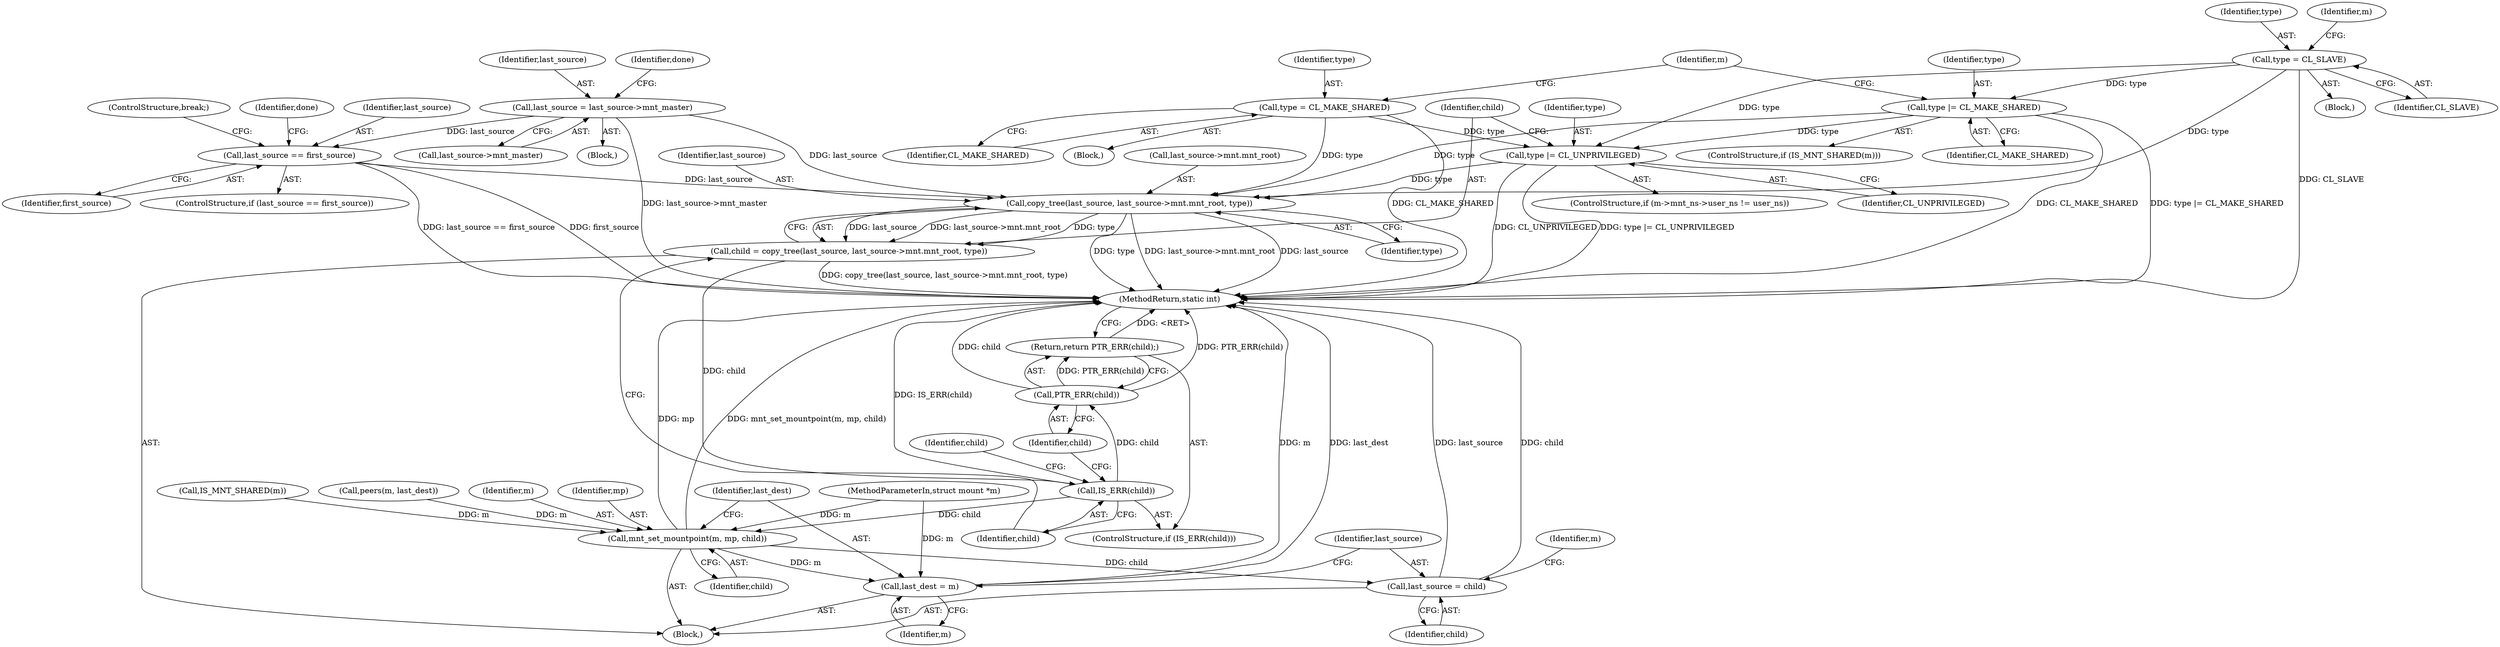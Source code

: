 digraph "0_linux_5ec0811d30378ae104f250bfc9b3640242d81e3f_0@API" {
"1000217" [label="(Call,copy_tree(last_source, last_source->mnt.mnt_root, type))"];
"1000188" [label="(Call,last_source = last_source->mnt_master)"];
"1000170" [label="(Call,last_source == first_source)"];
"1000132" [label="(Call,type = CL_MAKE_SHARED)"];
"1000212" [label="(Call,type |= CL_UNPRIVILEGED)"];
"1000195" [label="(Call,type = CL_SLAVE)"];
"1000201" [label="(Call,type |= CL_MAKE_SHARED)"];
"1000215" [label="(Call,child = copy_tree(last_source, last_source->mnt.mnt_root, type))"];
"1000226" [label="(Call,IS_ERR(child))"];
"1000229" [label="(Call,PTR_ERR(child))"];
"1000228" [label="(Return,return PTR_ERR(child);)"];
"1000238" [label="(Call,mnt_set_mountpoint(m, mp, child))"];
"1000242" [label="(Call,last_dest = m)"];
"1000245" [label="(Call,last_source = child)"];
"1000226" [label="(Call,IS_ERR(child))"];
"1000189" [label="(Identifier,last_source)"];
"1000247" [label="(Identifier,child)"];
"1000219" [label="(Call,last_source->mnt.mnt_root)"];
"1000244" [label="(Identifier,m)"];
"1000204" [label="(ControlStructure,if (m->mnt_ns->user_ns != user_ns))"];
"1000170" [label="(Call,last_source == first_source)"];
"1000106" [label="(Block,)"];
"1000199" [label="(Call,IS_MNT_SHARED(m))"];
"1000132" [label="(Call,type = CL_MAKE_SHARED)"];
"1000243" [label="(Identifier,last_dest)"];
"1000242" [label="(Call,last_dest = m)"];
"1000197" [label="(Identifier,CL_SLAVE)"];
"1000136" [label="(Block,)"];
"1000251" [label="(Identifier,m)"];
"1000194" [label="(Identifier,done)"];
"1000196" [label="(Identifier,type)"];
"1000225" [label="(ControlStructure,if (IS_ERR(child)))"];
"1000212" [label="(Call,type |= CL_UNPRIVILEGED)"];
"1000240" [label="(Identifier,mp)"];
"1000133" [label="(Identifier,type)"];
"1000213" [label="(Identifier,type)"];
"1000230" [label="(Identifier,child)"];
"1000173" [label="(ControlStructure,break;)"];
"1000190" [label="(Call,last_source->mnt_master)"];
"1000208" [label="(Identifier,m)"];
"1000131" [label="(Block,)"];
"1000241" [label="(Identifier,child)"];
"1000227" [label="(Identifier,child)"];
"1000216" [label="(Identifier,child)"];
"1000200" [label="(Identifier,m)"];
"1000128" [label="(Call,peers(m, last_dest))"];
"1000246" [label="(Identifier,last_source)"];
"1000238" [label="(Call,mnt_set_mountpoint(m, mp, child))"];
"1000224" [label="(Identifier,type)"];
"1000172" [label="(Identifier,first_source)"];
"1000175" [label="(Identifier,done)"];
"1000217" [label="(Call,copy_tree(last_source, last_source->mnt.mnt_root, type))"];
"1000198" [label="(ControlStructure,if (IS_MNT_SHARED(m)))"];
"1000195" [label="(Call,type = CL_SLAVE)"];
"1000239" [label="(Identifier,m)"];
"1000228" [label="(Return,return PTR_ERR(child);)"];
"1000273" [label="(MethodReturn,static int)"];
"1000218" [label="(Identifier,last_source)"];
"1000214" [label="(Identifier,CL_UNPRIVILEGED)"];
"1000201" [label="(Call,type |= CL_MAKE_SHARED)"];
"1000134" [label="(Identifier,CL_MAKE_SHARED)"];
"1000203" [label="(Identifier,CL_MAKE_SHARED)"];
"1000234" [label="(Identifier,child)"];
"1000245" [label="(Call,last_source = child)"];
"1000171" [label="(Identifier,last_source)"];
"1000169" [label="(ControlStructure,if (last_source == first_source))"];
"1000202" [label="(Identifier,type)"];
"1000162" [label="(Block,)"];
"1000215" [label="(Call,child = copy_tree(last_source, last_source->mnt.mnt_root, type))"];
"1000229" [label="(Call,PTR_ERR(child))"];
"1000105" [label="(MethodParameterIn,struct mount *m)"];
"1000188" [label="(Call,last_source = last_source->mnt_master)"];
"1000217" -> "1000215"  [label="AST: "];
"1000217" -> "1000224"  [label="CFG: "];
"1000218" -> "1000217"  [label="AST: "];
"1000219" -> "1000217"  [label="AST: "];
"1000224" -> "1000217"  [label="AST: "];
"1000215" -> "1000217"  [label="CFG: "];
"1000217" -> "1000273"  [label="DDG: last_source->mnt.mnt_root"];
"1000217" -> "1000273"  [label="DDG: last_source"];
"1000217" -> "1000273"  [label="DDG: type"];
"1000217" -> "1000215"  [label="DDG: last_source"];
"1000217" -> "1000215"  [label="DDG: last_source->mnt.mnt_root"];
"1000217" -> "1000215"  [label="DDG: type"];
"1000188" -> "1000217"  [label="DDG: last_source"];
"1000170" -> "1000217"  [label="DDG: last_source"];
"1000132" -> "1000217"  [label="DDG: type"];
"1000212" -> "1000217"  [label="DDG: type"];
"1000195" -> "1000217"  [label="DDG: type"];
"1000201" -> "1000217"  [label="DDG: type"];
"1000188" -> "1000162"  [label="AST: "];
"1000188" -> "1000190"  [label="CFG: "];
"1000189" -> "1000188"  [label="AST: "];
"1000190" -> "1000188"  [label="AST: "];
"1000194" -> "1000188"  [label="CFG: "];
"1000188" -> "1000273"  [label="DDG: last_source->mnt_master"];
"1000188" -> "1000170"  [label="DDG: last_source"];
"1000170" -> "1000169"  [label="AST: "];
"1000170" -> "1000172"  [label="CFG: "];
"1000171" -> "1000170"  [label="AST: "];
"1000172" -> "1000170"  [label="AST: "];
"1000173" -> "1000170"  [label="CFG: "];
"1000175" -> "1000170"  [label="CFG: "];
"1000170" -> "1000273"  [label="DDG: first_source"];
"1000170" -> "1000273"  [label="DDG: last_source == first_source"];
"1000132" -> "1000131"  [label="AST: "];
"1000132" -> "1000134"  [label="CFG: "];
"1000133" -> "1000132"  [label="AST: "];
"1000134" -> "1000132"  [label="AST: "];
"1000208" -> "1000132"  [label="CFG: "];
"1000132" -> "1000273"  [label="DDG: CL_MAKE_SHARED"];
"1000132" -> "1000212"  [label="DDG: type"];
"1000212" -> "1000204"  [label="AST: "];
"1000212" -> "1000214"  [label="CFG: "];
"1000213" -> "1000212"  [label="AST: "];
"1000214" -> "1000212"  [label="AST: "];
"1000216" -> "1000212"  [label="CFG: "];
"1000212" -> "1000273"  [label="DDG: CL_UNPRIVILEGED"];
"1000212" -> "1000273"  [label="DDG: type |= CL_UNPRIVILEGED"];
"1000195" -> "1000212"  [label="DDG: type"];
"1000201" -> "1000212"  [label="DDG: type"];
"1000195" -> "1000136"  [label="AST: "];
"1000195" -> "1000197"  [label="CFG: "];
"1000196" -> "1000195"  [label="AST: "];
"1000197" -> "1000195"  [label="AST: "];
"1000200" -> "1000195"  [label="CFG: "];
"1000195" -> "1000273"  [label="DDG: CL_SLAVE"];
"1000195" -> "1000201"  [label="DDG: type"];
"1000201" -> "1000198"  [label="AST: "];
"1000201" -> "1000203"  [label="CFG: "];
"1000202" -> "1000201"  [label="AST: "];
"1000203" -> "1000201"  [label="AST: "];
"1000208" -> "1000201"  [label="CFG: "];
"1000201" -> "1000273"  [label="DDG: type |= CL_MAKE_SHARED"];
"1000201" -> "1000273"  [label="DDG: CL_MAKE_SHARED"];
"1000215" -> "1000106"  [label="AST: "];
"1000216" -> "1000215"  [label="AST: "];
"1000227" -> "1000215"  [label="CFG: "];
"1000215" -> "1000273"  [label="DDG: copy_tree(last_source, last_source->mnt.mnt_root, type)"];
"1000215" -> "1000226"  [label="DDG: child"];
"1000226" -> "1000225"  [label="AST: "];
"1000226" -> "1000227"  [label="CFG: "];
"1000227" -> "1000226"  [label="AST: "];
"1000230" -> "1000226"  [label="CFG: "];
"1000234" -> "1000226"  [label="CFG: "];
"1000226" -> "1000273"  [label="DDG: IS_ERR(child)"];
"1000226" -> "1000229"  [label="DDG: child"];
"1000226" -> "1000238"  [label="DDG: child"];
"1000229" -> "1000228"  [label="AST: "];
"1000229" -> "1000230"  [label="CFG: "];
"1000230" -> "1000229"  [label="AST: "];
"1000228" -> "1000229"  [label="CFG: "];
"1000229" -> "1000273"  [label="DDG: PTR_ERR(child)"];
"1000229" -> "1000273"  [label="DDG: child"];
"1000229" -> "1000228"  [label="DDG: PTR_ERR(child)"];
"1000228" -> "1000225"  [label="AST: "];
"1000273" -> "1000228"  [label="CFG: "];
"1000228" -> "1000273"  [label="DDG: <RET>"];
"1000238" -> "1000106"  [label="AST: "];
"1000238" -> "1000241"  [label="CFG: "];
"1000239" -> "1000238"  [label="AST: "];
"1000240" -> "1000238"  [label="AST: "];
"1000241" -> "1000238"  [label="AST: "];
"1000243" -> "1000238"  [label="CFG: "];
"1000238" -> "1000273"  [label="DDG: mp"];
"1000238" -> "1000273"  [label="DDG: mnt_set_mountpoint(m, mp, child)"];
"1000199" -> "1000238"  [label="DDG: m"];
"1000128" -> "1000238"  [label="DDG: m"];
"1000105" -> "1000238"  [label="DDG: m"];
"1000238" -> "1000242"  [label="DDG: m"];
"1000238" -> "1000245"  [label="DDG: child"];
"1000242" -> "1000106"  [label="AST: "];
"1000242" -> "1000244"  [label="CFG: "];
"1000243" -> "1000242"  [label="AST: "];
"1000244" -> "1000242"  [label="AST: "];
"1000246" -> "1000242"  [label="CFG: "];
"1000242" -> "1000273"  [label="DDG: m"];
"1000242" -> "1000273"  [label="DDG: last_dest"];
"1000105" -> "1000242"  [label="DDG: m"];
"1000245" -> "1000106"  [label="AST: "];
"1000245" -> "1000247"  [label="CFG: "];
"1000246" -> "1000245"  [label="AST: "];
"1000247" -> "1000245"  [label="AST: "];
"1000251" -> "1000245"  [label="CFG: "];
"1000245" -> "1000273"  [label="DDG: last_source"];
"1000245" -> "1000273"  [label="DDG: child"];
}

